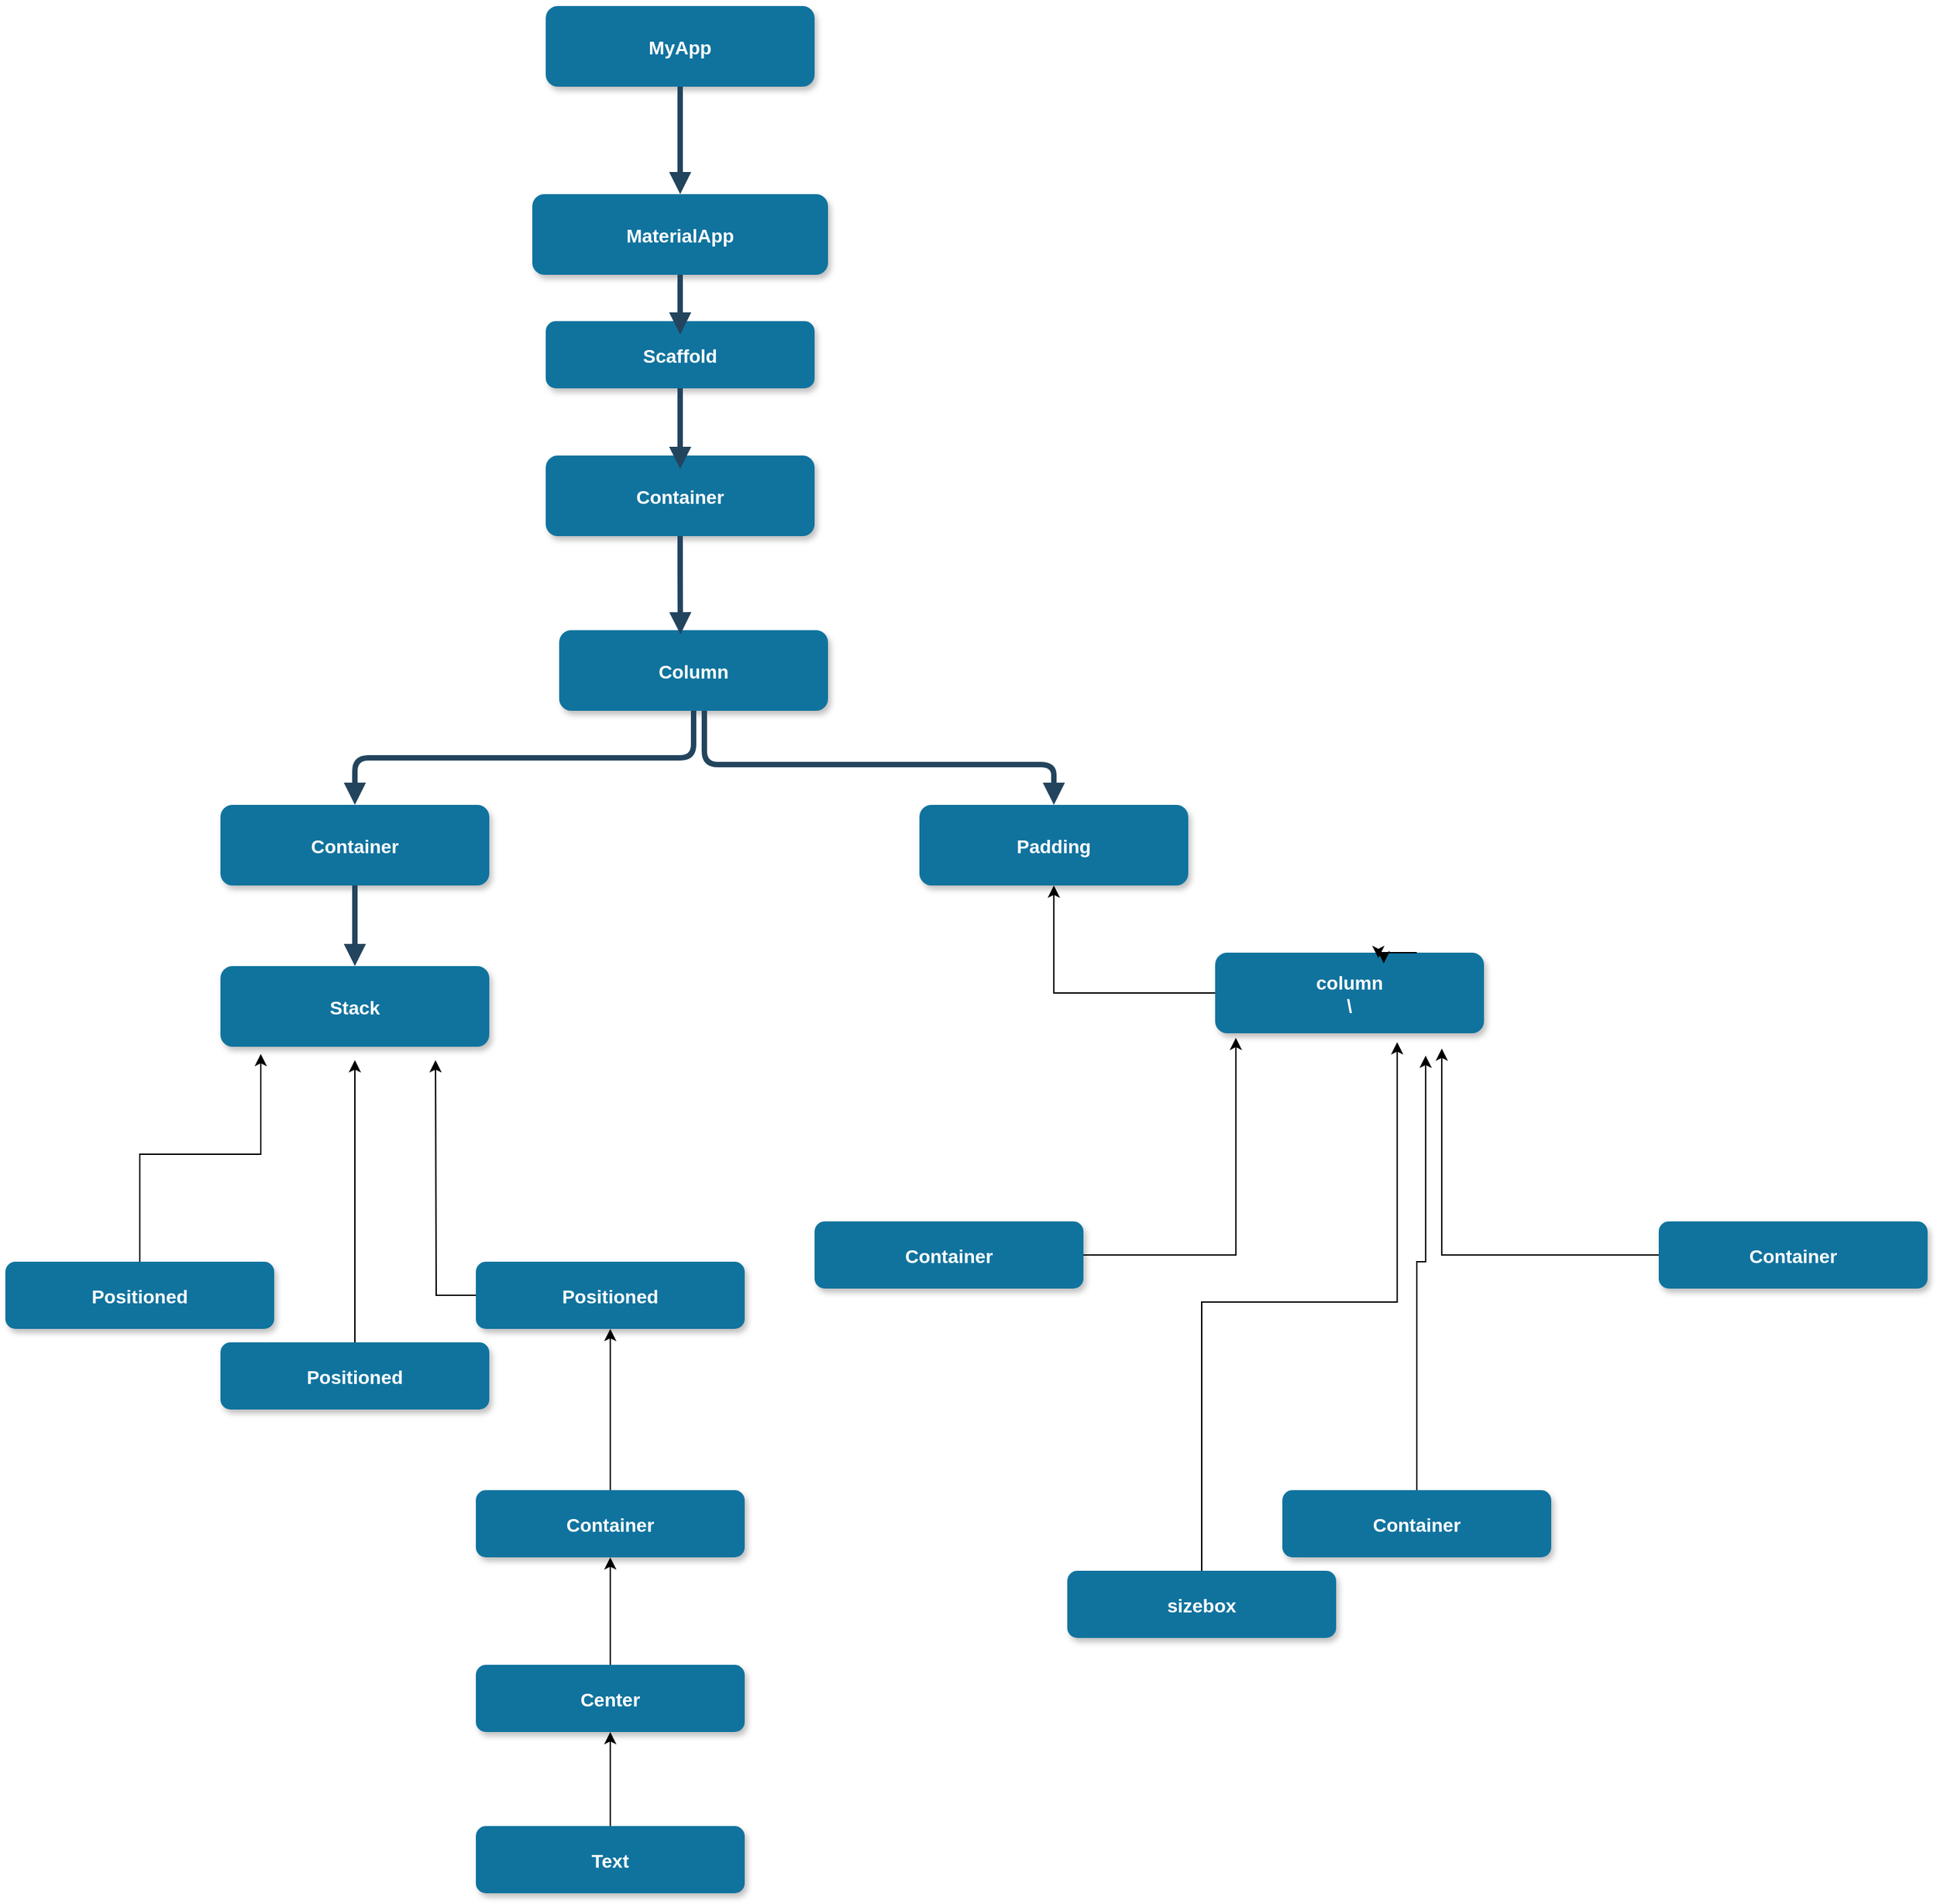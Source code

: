<mxfile version="23.1.4" type="github">
  <diagram name="Page-1" id="97916047-d0de-89f5-080d-49f4d83e522f">
    <mxGraphModel dx="4153" dy="1513" grid="1" gridSize="10" guides="1" tooltips="1" connect="1" arrows="1" fold="1" page="1" pageScale="1.5" pageWidth="1169" pageHeight="827" background="none" math="0" shadow="0">
      <root>
        <mxCell id="0" />
        <mxCell id="1" parent="0" />
        <mxCell id="2" value="MyApp" style="rounded=1;fillColor=#10739E;strokeColor=none;shadow=1;gradientColor=none;fontStyle=1;fontColor=#FFFFFF;fontSize=14;" parent="1" vertex="1">
          <mxGeometry x="672" y="205.5" width="200" height="60" as="geometry" />
        </mxCell>
        <mxCell id="3" value="MaterialApp" style="rounded=1;fillColor=#10739E;strokeColor=none;shadow=1;gradientColor=none;fontStyle=1;fontColor=#FFFFFF;fontSize=14;" parent="1" vertex="1">
          <mxGeometry x="662" y="345.5" width="220" height="60" as="geometry" />
        </mxCell>
        <mxCell id="8" value="Scaffold" style="rounded=1;fillColor=#10739E;strokeColor=none;shadow=1;gradientColor=none;fontStyle=1;fontColor=#FFFFFF;fontSize=14;" parent="1" vertex="1">
          <mxGeometry x="672" y="440" width="200" height="50" as="geometry" />
        </mxCell>
        <mxCell id="9" value="Container" style="rounded=1;fillColor=#10739E;strokeColor=none;shadow=1;gradientColor=none;fontStyle=1;fontColor=#FFFFFF;fontSize=14;" parent="1" vertex="1">
          <mxGeometry x="672" y="540" width="200" height="60" as="geometry" />
        </mxCell>
        <mxCell id="0LnKOVC-JupL4AvzDja9-72" style="edgeStyle=orthogonalEdgeStyle;rounded=0;orthogonalLoop=1;jettySize=auto;html=1;entryX=0.5;entryY=1;entryDx=0;entryDy=0;" edge="1" parent="1" source="13" target="14">
          <mxGeometry relative="1" as="geometry" />
        </mxCell>
        <mxCell id="13" value="column&#xa;\" style="rounded=1;fillColor=#10739E;strokeColor=none;shadow=1;gradientColor=none;fontStyle=1;fontColor=#FFFFFF;fontSize=14;" parent="1" vertex="1">
          <mxGeometry x="1170" y="910" width="200" height="60" as="geometry" />
        </mxCell>
        <mxCell id="14" value="Padding" style="rounded=1;fillColor=#10739E;strokeColor=none;shadow=1;gradientColor=none;fontStyle=1;fontColor=#FFFFFF;fontSize=14;" parent="1" vertex="1">
          <mxGeometry x="950" y="800" width="200" height="60" as="geometry" />
        </mxCell>
        <mxCell id="21" value="Positioned" style="rounded=1;fillColor=#10739E;strokeColor=none;shadow=1;gradientColor=none;fontStyle=1;fontColor=#FFFFFF;fontSize=14;" parent="1" vertex="1">
          <mxGeometry x="270" y="1140" width="200" height="50" as="geometry" />
        </mxCell>
        <mxCell id="25" value="Column" style="rounded=1;fillColor=#10739E;strokeColor=none;shadow=1;gradientColor=none;fontStyle=1;fontColor=#FFFFFF;fontSize=14;" parent="1" vertex="1">
          <mxGeometry x="682" y="670" width="200" height="60" as="geometry" />
        </mxCell>
        <mxCell id="26" value="Container" style="rounded=1;fillColor=#10739E;strokeColor=none;shadow=1;gradientColor=none;fontStyle=1;fontColor=#FFFFFF;fontSize=14;" parent="1" vertex="1">
          <mxGeometry x="430" y="800" width="200" height="60" as="geometry" />
        </mxCell>
        <mxCell id="27" value="Stack" style="rounded=1;fillColor=#10739E;strokeColor=none;shadow=1;gradientColor=none;fontStyle=1;fontColor=#FFFFFF;fontSize=14;" parent="1" vertex="1">
          <mxGeometry x="430" y="920" width="200" height="60" as="geometry" />
        </mxCell>
        <mxCell id="29" value="" style="edgeStyle=elbowEdgeStyle;elbow=vertical;strokeWidth=4;endArrow=block;endFill=1;fontStyle=1;strokeColor=#23445D;" parent="1" source="2" target="3" edge="1">
          <mxGeometry x="22" y="165.5" width="100" height="100" as="geometry">
            <mxPoint x="22" y="265.5" as="sourcePoint" />
            <mxPoint x="122" y="165.5" as="targetPoint" />
          </mxGeometry>
        </mxCell>
        <mxCell id="31" value="" style="edgeStyle=elbowEdgeStyle;elbow=vertical;strokeWidth=4;endArrow=block;endFill=1;fontStyle=1;strokeColor=#23445D;" parent="1" source="3" edge="1">
          <mxGeometry x="22" y="165.5" width="100" height="100" as="geometry">
            <mxPoint x="22" y="265.5" as="sourcePoint" />
            <mxPoint x="772" y="450" as="targetPoint" />
          </mxGeometry>
        </mxCell>
        <mxCell id="38" value="" style="edgeStyle=elbowEdgeStyle;elbow=vertical;strokeWidth=4;endArrow=block;endFill=1;fontStyle=1;strokeColor=#23445D;" parent="1" source="8" edge="1">
          <mxGeometry x="62" y="165.5" width="100" height="100" as="geometry">
            <mxPoint x="62" y="265.5" as="sourcePoint" />
            <mxPoint x="772" y="550" as="targetPoint" />
          </mxGeometry>
        </mxCell>
        <mxCell id="39" value="" style="edgeStyle=elbowEdgeStyle;elbow=vertical;strokeWidth=4;endArrow=block;endFill=1;fontStyle=1;strokeColor=#23445D;entryX=0.451;entryY=0.051;entryDx=0;entryDy=0;entryPerimeter=0;" parent="1" source="9" target="25" edge="1">
          <mxGeometry x="62" y="175.5" width="100" height="100" as="geometry">
            <mxPoint x="62" y="275.5" as="sourcePoint" />
            <mxPoint x="770" y="680" as="targetPoint" />
          </mxGeometry>
        </mxCell>
        <mxCell id="43" value="" style="edgeStyle=elbowEdgeStyle;elbow=vertical;strokeWidth=4;endArrow=block;endFill=1;fontStyle=1;strokeColor=#23445D;entryX=0.5;entryY=0;entryDx=0;entryDy=0;" parent="1" target="14" edge="1">
          <mxGeometry x="62" y="175.5" width="100" height="100" as="geometry">
            <mxPoint x="790" y="730" as="sourcePoint" />
            <mxPoint x="1238.45" y="635.5" as="targetPoint" />
            <Array as="points">
              <mxPoint x="1040" y="770" />
            </Array>
          </mxGeometry>
        </mxCell>
        <mxCell id="52" value="" style="edgeStyle=elbowEdgeStyle;elbow=vertical;strokeWidth=4;endArrow=block;endFill=1;fontStyle=1;strokeColor=#23445D;" parent="1" source="25" target="26" edge="1">
          <mxGeometry x="72" y="185.5" width="100" height="100" as="geometry">
            <mxPoint x="72" y="285.5" as="sourcePoint" />
            <mxPoint x="172" y="185.5" as="targetPoint" />
          </mxGeometry>
        </mxCell>
        <mxCell id="53" value="" style="edgeStyle=elbowEdgeStyle;elbow=vertical;strokeWidth=4;endArrow=block;endFill=1;fontStyle=1;strokeColor=#23445D;" parent="1" source="26" target="27" edge="1">
          <mxGeometry x="72" y="195.5" width="100" height="100" as="geometry">
            <mxPoint x="72" y="295.5" as="sourcePoint" />
            <mxPoint x="172" y="195.5" as="targetPoint" />
          </mxGeometry>
        </mxCell>
        <mxCell id="0LnKOVC-JupL4AvzDja9-56" style="edgeStyle=orthogonalEdgeStyle;rounded=0;orthogonalLoop=1;jettySize=auto;html=1;exitX=0.75;exitY=0;exitDx=0;exitDy=0;entryX=0.607;entryY=0.067;entryDx=0;entryDy=0;entryPerimeter=0;" edge="1" parent="1" source="13" target="13">
          <mxGeometry relative="1" as="geometry" />
        </mxCell>
        <mxCell id="0LnKOVC-JupL4AvzDja9-58" style="edgeStyle=orthogonalEdgeStyle;rounded=0;orthogonalLoop=1;jettySize=auto;html=1;entryX=0.15;entryY=1.089;entryDx=0;entryDy=0;entryPerimeter=0;" edge="1" parent="1" source="21" target="27">
          <mxGeometry relative="1" as="geometry" />
        </mxCell>
        <mxCell id="0LnKOVC-JupL4AvzDja9-61" style="edgeStyle=orthogonalEdgeStyle;rounded=0;orthogonalLoop=1;jettySize=auto;html=1;" edge="1" parent="1" source="0LnKOVC-JupL4AvzDja9-60">
          <mxGeometry relative="1" as="geometry">
            <mxPoint x="530" y="990" as="targetPoint" />
          </mxGeometry>
        </mxCell>
        <mxCell id="0LnKOVC-JupL4AvzDja9-60" value="Positioned" style="rounded=1;fillColor=#10739E;strokeColor=none;shadow=1;gradientColor=none;fontStyle=1;fontColor=#FFFFFF;fontSize=14;" vertex="1" parent="1">
          <mxGeometry x="430" y="1200" width="200" height="50" as="geometry" />
        </mxCell>
        <mxCell id="0LnKOVC-JupL4AvzDja9-63" style="edgeStyle=orthogonalEdgeStyle;rounded=0;orthogonalLoop=1;jettySize=auto;html=1;" edge="1" parent="1" source="0LnKOVC-JupL4AvzDja9-62">
          <mxGeometry relative="1" as="geometry">
            <mxPoint x="590" y="990" as="targetPoint" />
          </mxGeometry>
        </mxCell>
        <mxCell id="0LnKOVC-JupL4AvzDja9-62" value="Positioned" style="rounded=1;fillColor=#10739E;strokeColor=none;shadow=1;gradientColor=none;fontStyle=1;fontColor=#FFFFFF;fontSize=14;" vertex="1" parent="1">
          <mxGeometry x="620" y="1140" width="200" height="50" as="geometry" />
        </mxCell>
        <mxCell id="0LnKOVC-JupL4AvzDja9-65" style="edgeStyle=orthogonalEdgeStyle;rounded=0;orthogonalLoop=1;jettySize=auto;html=1;entryX=0.5;entryY=1;entryDx=0;entryDy=0;" edge="1" parent="1" source="0LnKOVC-JupL4AvzDja9-64" target="0LnKOVC-JupL4AvzDja9-62">
          <mxGeometry relative="1" as="geometry" />
        </mxCell>
        <mxCell id="0LnKOVC-JupL4AvzDja9-64" value="Container" style="rounded=1;fillColor=#10739E;strokeColor=none;shadow=1;gradientColor=none;fontStyle=1;fontColor=#FFFFFF;fontSize=14;" vertex="1" parent="1">
          <mxGeometry x="620" y="1310" width="200" height="50" as="geometry" />
        </mxCell>
        <mxCell id="0LnKOVC-JupL4AvzDja9-68" value="" style="edgeStyle=orthogonalEdgeStyle;rounded=0;orthogonalLoop=1;jettySize=auto;html=1;" edge="1" parent="1" source="0LnKOVC-JupL4AvzDja9-67" target="0LnKOVC-JupL4AvzDja9-64">
          <mxGeometry relative="1" as="geometry" />
        </mxCell>
        <mxCell id="0LnKOVC-JupL4AvzDja9-67" value="Center" style="rounded=1;fillColor=#10739E;strokeColor=none;shadow=1;gradientColor=none;fontStyle=1;fontColor=#FFFFFF;fontSize=14;" vertex="1" parent="1">
          <mxGeometry x="620" y="1440" width="200" height="50" as="geometry" />
        </mxCell>
        <mxCell id="0LnKOVC-JupL4AvzDja9-70" value="" style="edgeStyle=orthogonalEdgeStyle;rounded=0;orthogonalLoop=1;jettySize=auto;html=1;" edge="1" parent="1" source="0LnKOVC-JupL4AvzDja9-69" target="0LnKOVC-JupL4AvzDja9-67">
          <mxGeometry relative="1" as="geometry" />
        </mxCell>
        <mxCell id="0LnKOVC-JupL4AvzDja9-69" value="Text" style="rounded=1;fillColor=#10739E;strokeColor=none;shadow=1;gradientColor=none;fontStyle=1;fontColor=#FFFFFF;fontSize=14;" vertex="1" parent="1">
          <mxGeometry x="620" y="1560" width="200" height="50" as="geometry" />
        </mxCell>
        <mxCell id="0LnKOVC-JupL4AvzDja9-71" style="edgeStyle=orthogonalEdgeStyle;rounded=0;orthogonalLoop=1;jettySize=auto;html=1;exitX=0.75;exitY=0;exitDx=0;exitDy=0;entryX=0.627;entryY=0.133;entryDx=0;entryDy=0;entryPerimeter=0;" edge="1" parent="1" source="13" target="13">
          <mxGeometry relative="1" as="geometry" />
        </mxCell>
        <mxCell id="0LnKOVC-JupL4AvzDja9-75" style="edgeStyle=orthogonalEdgeStyle;rounded=0;orthogonalLoop=1;jettySize=auto;html=1;entryX=0.783;entryY=1.278;entryDx=0;entryDy=0;entryPerimeter=0;" edge="1" parent="1" source="0LnKOVC-JupL4AvzDja9-73" target="13">
          <mxGeometry relative="1" as="geometry" />
        </mxCell>
        <mxCell id="0LnKOVC-JupL4AvzDja9-73" value="Container" style="rounded=1;fillColor=#10739E;strokeColor=none;shadow=1;gradientColor=none;fontStyle=1;fontColor=#FFFFFF;fontSize=14;" vertex="1" parent="1">
          <mxGeometry x="1220" y="1310" width="200" height="50" as="geometry" />
        </mxCell>
        <mxCell id="0LnKOVC-JupL4AvzDja9-74" value="Container" style="rounded=1;fillColor=#10739E;strokeColor=none;shadow=1;gradientColor=none;fontStyle=1;fontColor=#FFFFFF;fontSize=14;" vertex="1" parent="1">
          <mxGeometry x="872" y="1110" width="200" height="50" as="geometry" />
        </mxCell>
        <mxCell id="0LnKOVC-JupL4AvzDja9-76" style="edgeStyle=orthogonalEdgeStyle;rounded=0;orthogonalLoop=1;jettySize=auto;html=1;entryX=0.077;entryY=1.056;entryDx=0;entryDy=0;entryPerimeter=0;" edge="1" parent="1" source="0LnKOVC-JupL4AvzDja9-74" target="13">
          <mxGeometry relative="1" as="geometry" />
        </mxCell>
        <mxCell id="0LnKOVC-JupL4AvzDja9-77" value="sizebox" style="rounded=1;fillColor=#10739E;strokeColor=none;shadow=1;gradientColor=none;fontStyle=1;fontColor=#FFFFFF;fontSize=14;" vertex="1" parent="1">
          <mxGeometry x="1060" y="1370" width="200" height="50" as="geometry" />
        </mxCell>
        <mxCell id="0LnKOVC-JupL4AvzDja9-78" style="edgeStyle=orthogonalEdgeStyle;rounded=0;orthogonalLoop=1;jettySize=auto;html=1;entryX=0.677;entryY=1.111;entryDx=0;entryDy=0;entryPerimeter=0;" edge="1" parent="1" source="0LnKOVC-JupL4AvzDja9-77" target="13">
          <mxGeometry relative="1" as="geometry" />
        </mxCell>
        <mxCell id="0LnKOVC-JupL4AvzDja9-80" style="edgeStyle=orthogonalEdgeStyle;rounded=0;orthogonalLoop=1;jettySize=auto;html=1;entryX=0.843;entryY=1.189;entryDx=0;entryDy=0;entryPerimeter=0;" edge="1" parent="1" source="0LnKOVC-JupL4AvzDja9-79" target="13">
          <mxGeometry relative="1" as="geometry">
            <mxPoint x="1130" y="1020" as="targetPoint" />
          </mxGeometry>
        </mxCell>
        <mxCell id="0LnKOVC-JupL4AvzDja9-79" value="Container" style="rounded=1;fillColor=#10739E;strokeColor=none;shadow=1;gradientColor=none;fontStyle=1;fontColor=#FFFFFF;fontSize=14;" vertex="1" parent="1">
          <mxGeometry x="1500" y="1110" width="200" height="50" as="geometry" />
        </mxCell>
      </root>
    </mxGraphModel>
  </diagram>
</mxfile>
